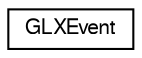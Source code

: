 digraph "Graphical Class Hierarchy"
{
  edge [fontname="FreeSans",fontsize="10",labelfontname="FreeSans",labelfontsize="10"];
  node [fontname="FreeSans",fontsize="10",shape=record];
  rankdir="LR";
  Node1 [label="GLXEvent",height=0.2,width=0.4,color="black", fillcolor="white", style="filled",URL="$d2/ddc/union_g_l_x_event.html"];
}

